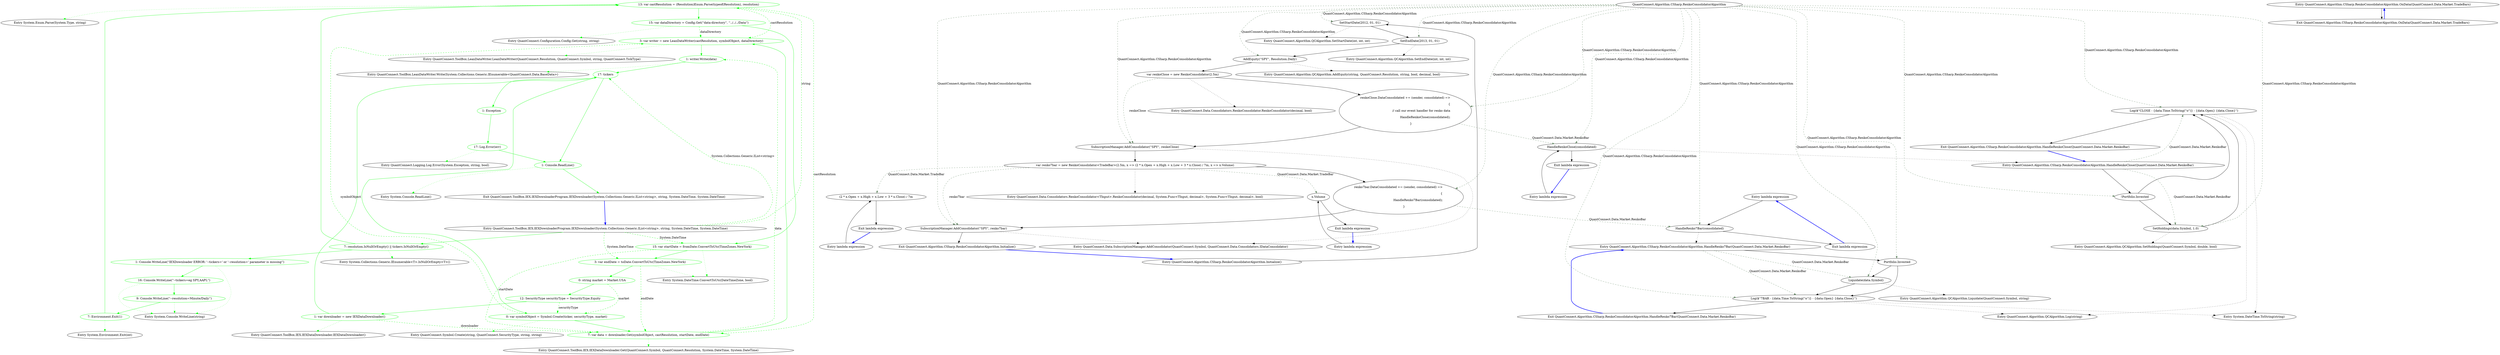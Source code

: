 digraph  {
m2_25 [cluster="System.Enum.Parse(System.Type, string)", file="IEXDownloaderProgram.cs", label="Entry System.Enum.Parse(System.Type, string)", span="0-0"];
m2_33 [cluster="QuantConnect.Logging.Log.Error(System.Exception, string, bool)", file="IEXDownloaderProgram.cs", label="Entry QuantConnect.Logging.Log.Error(System.Exception, string, bool)", span="98-98"];
m2_23 [cluster="System.Console.WriteLine(string)", file="IEXDownloaderProgram.cs", label="Entry System.Console.WriteLine(string)", span="0-0"];
m2_34 [cluster="System.Console.ReadLine()", file="IEXDownloaderProgram.cs", label="Entry System.Console.ReadLine()", span="0-0"];
m2_30 [cluster="QuantConnect.ToolBox.IEX.IEXDataDownloader.Get(QuantConnect.Symbol, QuantConnect.Resolution, System.DateTime, System.DateTime)", file="IEXDownloaderProgram.cs", label="Entry QuantConnect.ToolBox.IEX.IEXDataDownloader.Get(QuantConnect.Symbol, QuantConnect.Resolution, System.DateTime, System.DateTime)", span="48-48"];
m2_31 [cluster="QuantConnect.ToolBox.LeanDataWriter.LeanDataWriter(QuantConnect.Resolution, QuantConnect.Symbol, string, QuantConnect.TickType)", file="IEXDownloaderProgram.cs", label="Entry QuantConnect.ToolBox.LeanDataWriter.LeanDataWriter(QuantConnect.Resolution, QuantConnect.Symbol, string, QuantConnect.TickType)", span="48-48"];
m2_32 [cluster="QuantConnect.ToolBox.LeanDataWriter.Write(System.Collections.Generic.IEnumerable<QuantConnect.Data.BaseData>)", file="IEXDownloaderProgram.cs", label="Entry QuantConnect.ToolBox.LeanDataWriter.Write(System.Collections.Generic.IEnumerable<QuantConnect.Data.BaseData>)", span="73-73"];
m2_28 [cluster="QuantConnect.ToolBox.IEX.IEXDataDownloader.IEXDataDownloader()", file="IEXDownloaderProgram.cs", label="Entry QuantConnect.ToolBox.IEX.IEXDataDownloader.IEXDataDownloader()", span="31-31"];
m2_29 [cluster="QuantConnect.Symbol.Create(string, QuantConnect.SecurityType, string, string)", file="IEXDownloaderProgram.cs", label="Entry QuantConnect.Symbol.Create(string, QuantConnect.SecurityType, string, string)", span="45-45"];
m2_0 [cluster="QuantConnect.ToolBox.IEX.IEXDownloaderProgram.IEXDownloader(System.Collections.Generic.IList<string>, string, System.DateTime, System.DateTime)", file="IEXDownloaderProgram.cs", label="Entry QuantConnect.ToolBox.IEX.IEXDownloaderProgram.IEXDownloader(System.Collections.Generic.IList<string>, string, System.DateTime, System.DateTime)", span="31-31"];
m2_1 [cluster="QuantConnect.ToolBox.IEX.IEXDownloaderProgram.IEXDownloader(System.Collections.Generic.IList<string>, string, System.DateTime, System.DateTime)", color=green, community=0, file="IEXDownloaderProgram.cs", label="7: resolution.IsNullOrEmpty() || tickers.IsNullOrEmpty()", span="33-33"];
m2_2 [cluster="QuantConnect.ToolBox.IEX.IEXDownloaderProgram.IEXDownloader(System.Collections.Generic.IList<string>, string, System.DateTime, System.DateTime)", color=green, community=0, file="IEXDownloaderProgram.cs", label="1: Console.WriteLine(''IEXDownloader ERROR: '--tickers=' or '--resolution=' parameter is missing'')", span="35-35"];
m2_6 [cluster="QuantConnect.ToolBox.IEX.IEXDownloaderProgram.IEXDownloader(System.Collections.Generic.IList<string>, string, System.DateTime, System.DateTime)", color=green, community=0, file="IEXDownloaderProgram.cs", label="13: var castResolution = (Resolution)Enum.Parse(typeof(Resolution), resolution)", span="43-43"];
m2_5 [cluster="QuantConnect.ToolBox.IEX.IEXDownloaderProgram.IEXDownloader(System.Collections.Generic.IList<string>, string, System.DateTime, System.DateTime)", color=green, community=0, file="IEXDownloaderProgram.cs", label="7: Environment.Exit(1)", span="38-38"];
m2_7 [cluster="QuantConnect.ToolBox.IEX.IEXDownloaderProgram.IEXDownloader(System.Collections.Generic.IList<string>, string, System.DateTime, System.DateTime)", color=green, community=0, file="IEXDownloaderProgram.cs", label="15: var dataDirectory = Config.Get(''data-directory'', ''../../../Data'')", span="46-46"];
m2_15 [cluster="QuantConnect.ToolBox.IEX.IEXDownloaderProgram.IEXDownloader(System.Collections.Generic.IList<string>, string, System.DateTime, System.DateTime)", color=green, community=0, file="IEXDownloaderProgram.cs", label="7: var data = downloader.Get(symbolObject, castResolution, startDate, endDate)", span="60-60"];
m2_16 [cluster="QuantConnect.ToolBox.IEX.IEXDownloaderProgram.IEXDownloader(System.Collections.Generic.IList<string>, string, System.DateTime, System.DateTime)", color=green, community=0, file="IEXDownloaderProgram.cs", label="3: var writer = new LeanDataWriter(castResolution, symbolObject, dataDirectory)", span="63-63"];
m2_8 [cluster="QuantConnect.ToolBox.IEX.IEXDownloaderProgram.IEXDownloader(System.Collections.Generic.IList<string>, string, System.DateTime, System.DateTime)", color=green, community=0, file="IEXDownloaderProgram.cs", label="15: var startDate = fromDate.ConvertToUtc(TimeZones.NewYork)", span="47-47"];
m2_9 [cluster="QuantConnect.ToolBox.IEX.IEXDownloaderProgram.IEXDownloader(System.Collections.Generic.IList<string>, string, System.DateTime, System.DateTime)", color=green, community=0, file="IEXDownloaderProgram.cs", label="3: var endDate = toDate.ConvertToUtc(TimeZones.NewYork)", span="48-48"];
m2_10 [cluster="QuantConnect.ToolBox.IEX.IEXDownloaderProgram.IEXDownloader(System.Collections.Generic.IList<string>, string, System.DateTime, System.DateTime)", color=green, community=0, file="IEXDownloaderProgram.cs", label="0: string market = Market.USA", span="51-51"];
m2_13 [cluster="QuantConnect.ToolBox.IEX.IEXDownloaderProgram.IEXDownloader(System.Collections.Generic.IList<string>, string, System.DateTime, System.DateTime)", color=green, community=0, file="IEXDownloaderProgram.cs", label="17: tickers", span="56-56"];
m2_12 [cluster="QuantConnect.ToolBox.IEX.IEXDownloaderProgram.IEXDownloader(System.Collections.Generic.IList<string>, string, System.DateTime, System.DateTime)", color=green, community=0, file="IEXDownloaderProgram.cs", label="1: var downloader = new IEXDataDownloader()", span="54-54"];
m2_17 [cluster="QuantConnect.ToolBox.IEX.IEXDownloaderProgram.IEXDownloader(System.Collections.Generic.IList<string>, string, System.DateTime, System.DateTime)", color=green, community=0, file="IEXDownloaderProgram.cs", label="1: writer.Write(data)", span="64-64"];
m2_14 [cluster="QuantConnect.ToolBox.IEX.IEXDownloaderProgram.IEXDownloader(System.Collections.Generic.IList<string>, string, System.DateTime, System.DateTime)", color=green, community=0, file="IEXDownloaderProgram.cs", label="0: var symbolObject = Symbol.Create(ticker, securityType, market)", span="59-59"];
m2_18 [cluster="QuantConnect.ToolBox.IEX.IEXDownloaderProgram.IEXDownloader(System.Collections.Generic.IList<string>, string, System.DateTime, System.DateTime)", color=green, community=0, file="IEXDownloaderProgram.cs", label="1: Exception", span="68-68"];
m2_20 [cluster="QuantConnect.ToolBox.IEX.IEXDownloaderProgram.IEXDownloader(System.Collections.Generic.IList<string>, string, System.DateTime, System.DateTime)", color=green, community=0, file="IEXDownloaderProgram.cs", label="1: Console.ReadLine()", span="72-72"];
m2_3 [cluster="QuantConnect.ToolBox.IEX.IEXDownloaderProgram.IEXDownloader(System.Collections.Generic.IList<string>, string, System.DateTime, System.DateTime)", color=green, community=0, file="IEXDownloaderProgram.cs", label="16: Console.WriteLine(''--tickers=eg SPY,AAPL'')", span="36-36"];
m2_4 [cluster="QuantConnect.ToolBox.IEX.IEXDownloaderProgram.IEXDownloader(System.Collections.Generic.IList<string>, string, System.DateTime, System.DateTime)", color=green, community=0, file="IEXDownloaderProgram.cs", label="9: Console.WriteLine(''--resolution=Minute/Daily'')", span="37-37"];
m2_11 [cluster="QuantConnect.ToolBox.IEX.IEXDownloaderProgram.IEXDownloader(System.Collections.Generic.IList<string>, string, System.DateTime, System.DateTime)", color=green, community=0, file="IEXDownloaderProgram.cs", label="12: SecurityType securityType = SecurityType.Equity", span="52-52"];
m2_19 [cluster="QuantConnect.ToolBox.IEX.IEXDownloaderProgram.IEXDownloader(System.Collections.Generic.IList<string>, string, System.DateTime, System.DateTime)", color=green, community=0, file="IEXDownloaderProgram.cs", label="17: Log.Error(err)", span="70-70"];
m2_21 [cluster="QuantConnect.ToolBox.IEX.IEXDownloaderProgram.IEXDownloader(System.Collections.Generic.IList<string>, string, System.DateTime, System.DateTime)", file="IEXDownloaderProgram.cs", label="Exit QuantConnect.ToolBox.IEX.IEXDownloaderProgram.IEXDownloader(System.Collections.Generic.IList<string>, string, System.DateTime, System.DateTime)", span="31-31"];
m2_22 [cluster="System.Collections.Generic.IEnumerable<T>.IsNullOrEmpty<T>()", file="IEXDownloaderProgram.cs", label="Entry System.Collections.Generic.IEnumerable<T>.IsNullOrEmpty<T>()", span="118-118"];
m2_27 [cluster="System.DateTime.ConvertToUtc(DateTimeZone, bool)", file="IEXDownloaderProgram.cs", label="Entry System.DateTime.ConvertToUtc(DateTimeZone, bool)", span="619-619"];
m2_24 [cluster="System.Environment.Exit(int)", file="IEXDownloaderProgram.cs", label="Entry System.Environment.Exit(int)", span="0-0"];
m2_26 [cluster="QuantConnect.Configuration.Config.Get(string, string)", file="IEXDownloaderProgram.cs", label="Entry QuantConnect.Configuration.Config.Get(string, string)", span="138-138"];
m4_27 [cluster="lambda expression", file="ToolboxArgumentParser.cs", label="Entry lambda expression", span="61-64"];
m4_18 [cluster="lambda expression", file="ToolboxArgumentParser.cs", label="HandleRenkoClose(consolidated)", span="49-49"];
m4_22 [cluster="lambda expression", file="ToolboxArgumentParser.cs", label="(2 * x.Open + x.High + x.Low + 3 * x.Close) / 7m", span="60-60"];
m4_25 [cluster="lambda expression", file="ToolboxArgumentParser.cs", label="x.Volume", span="60-60"];
m4_28 [cluster="lambda expression", file="ToolboxArgumentParser.cs", label="HandleRenko7Bar(consolidated)", span="63-63"];
m4_17 [cluster="lambda expression", file="ToolboxArgumentParser.cs", label="Entry lambda expression", span="46-50"];
m4_19 [cluster="lambda expression", file="ToolboxArgumentParser.cs", label="Exit lambda expression", span="46-50"];
m4_21 [cluster="lambda expression", file="ToolboxArgumentParser.cs", label="Entry lambda expression", span="60-60"];
m4_23 [cluster="lambda expression", file="ToolboxArgumentParser.cs", label="Exit lambda expression", span="60-60"];
m4_24 [cluster="lambda expression", file="ToolboxArgumentParser.cs", label="Entry lambda expression", span="60-60"];
m4_26 [cluster="lambda expression", file="ToolboxArgumentParser.cs", label="Exit lambda expression", span="60-60"];
m4_29 [cluster="lambda expression", file="ToolboxArgumentParser.cs", label="Exit lambda expression", span="61-64"];
m4_30 [cluster="QuantConnect.Algorithm.CSharp.RenkoConsolidatorAlgorithm.HandleRenko7Bar(QuantConnect.Data.Market.RenkoBar)", file="ToolboxArgumentParser.cs", label="Entry QuantConnect.Algorithm.CSharp.RenkoConsolidatorAlgorithm.HandleRenko7Bar(QuantConnect.Data.Market.RenkoBar)", span="94-94"];
m4_40 [cluster="QuantConnect.Algorithm.CSharp.RenkoConsolidatorAlgorithm.HandleRenko7Bar(QuantConnect.Data.Market.RenkoBar)", file="ToolboxArgumentParser.cs", label="Portfolio.Invested", span="96-96"];
m4_41 [cluster="QuantConnect.Algorithm.CSharp.RenkoConsolidatorAlgorithm.HandleRenko7Bar(QuantConnect.Data.Market.RenkoBar)", file="ToolboxArgumentParser.cs", label="Liquidate(data.Symbol)", span="98-98"];
m4_42 [cluster="QuantConnect.Algorithm.CSharp.RenkoConsolidatorAlgorithm.HandleRenko7Bar(QuantConnect.Data.Market.RenkoBar)", file="ToolboxArgumentParser.cs", label="Log($''7BAR - {data.Time.ToString(''o'')} - {data.Open} {data.Close}'')", span="100-100"];
m4_43 [cluster="QuantConnect.Algorithm.CSharp.RenkoConsolidatorAlgorithm.HandleRenko7Bar(QuantConnect.Data.Market.RenkoBar)", file="ToolboxArgumentParser.cs", label="Exit QuantConnect.Algorithm.CSharp.RenkoConsolidatorAlgorithm.HandleRenko7Bar(QuantConnect.Data.Market.RenkoBar)", span="94-94"];
m4_37 [cluster="QuantConnect.Algorithm.QCAlgorithm.SetHoldings(QuantConnect.Symbol, double, bool)", file="ToolboxArgumentParser.cs", label="Entry QuantConnect.Algorithm.QCAlgorithm.SetHoldings(QuantConnect.Symbol, double, bool)", span="844-844"];
m4_44 [cluster="QuantConnect.Algorithm.QCAlgorithm.Liquidate(QuantConnect.Symbol, string)", file="ToolboxArgumentParser.cs", label="Entry QuantConnect.Algorithm.QCAlgorithm.Liquidate(QuantConnect.Symbol, string)", span="770-770"];
m4_39 [cluster="QuantConnect.Algorithm.QCAlgorithm.Log(string)", file="ToolboxArgumentParser.cs", label="Entry QuantConnect.Algorithm.QCAlgorithm.Log(string)", span="1837-1837"];
m4_20 [cluster="QuantConnect.Algorithm.CSharp.RenkoConsolidatorAlgorithm.HandleRenkoClose(QuantConnect.Data.Market.RenkoBar)", file="ToolboxArgumentParser.cs", label="Entry QuantConnect.Algorithm.CSharp.RenkoConsolidatorAlgorithm.HandleRenkoClose(QuantConnect.Data.Market.RenkoBar)", span="81-81"];
m4_33 [cluster="QuantConnect.Algorithm.CSharp.RenkoConsolidatorAlgorithm.HandleRenkoClose(QuantConnect.Data.Market.RenkoBar)", file="ToolboxArgumentParser.cs", label="!Portfolio.Invested", span="83-83"];
m4_34 [cluster="QuantConnect.Algorithm.CSharp.RenkoConsolidatorAlgorithm.HandleRenkoClose(QuantConnect.Data.Market.RenkoBar)", file="ToolboxArgumentParser.cs", label="SetHoldings(data.Symbol, 1.0)", span="85-85"];
m4_35 [cluster="QuantConnect.Algorithm.CSharp.RenkoConsolidatorAlgorithm.HandleRenkoClose(QuantConnect.Data.Market.RenkoBar)", file="ToolboxArgumentParser.cs", label="Log($''CLOSE - {data.Time.ToString(''o'')} - {data.Open} {data.Close}'')", span="87-87"];
m4_36 [cluster="QuantConnect.Algorithm.CSharp.RenkoConsolidatorAlgorithm.HandleRenkoClose(QuantConnect.Data.Market.RenkoBar)", file="ToolboxArgumentParser.cs", label="Exit QuantConnect.Algorithm.CSharp.RenkoConsolidatorAlgorithm.HandleRenkoClose(QuantConnect.Data.Market.RenkoBar)", span="81-81"];
m4_13 [cluster="QuantConnect.Algorithm.QCAlgorithm.AddEquity(string, QuantConnect.Resolution, string, bool, decimal, bool)", file="ToolboxArgumentParser.cs", label="Entry QuantConnect.Algorithm.QCAlgorithm.AddEquity(string, QuantConnect.Resolution, string, bool, decimal, bool)", span="1453-1453"];
m4_15 [cluster="QuantConnect.Data.SubscriptionManager.AddConsolidator(QuantConnect.Symbol, QuantConnect.Data.Consolidators.IDataConsolidator)", file="ToolboxArgumentParser.cs", label="Entry QuantConnect.Data.SubscriptionManager.AddConsolidator(QuantConnect.Symbol, QuantConnect.Data.Consolidators.IDataConsolidator)", span="162-162"];
m4_38 [cluster="System.DateTime.ToString(string)", file="ToolboxArgumentParser.cs", label="Entry System.DateTime.ToString(string)", span="0-0"];
m4_12 [cluster="QuantConnect.Algorithm.QCAlgorithm.SetEndDate(int, int, int)", file="ToolboxArgumentParser.cs", label="Entry QuantConnect.Algorithm.QCAlgorithm.SetEndDate(int, int, int)", span="1197-1197"];
m4_14 [cluster="QuantConnect.Data.Consolidators.RenkoConsolidator.RenkoConsolidator(decimal, bool)", file="ToolboxArgumentParser.cs", label="Entry QuantConnect.Data.Consolidators.RenkoConsolidator.RenkoConsolidator(decimal, bool)", span="81-81"];
m4_31 [cluster="QuantConnect.Algorithm.CSharp.RenkoConsolidatorAlgorithm.OnData(QuantConnect.Data.Market.TradeBars)", file="ToolboxArgumentParser.cs", label="Entry QuantConnect.Algorithm.CSharp.RenkoConsolidatorAlgorithm.OnData(QuantConnect.Data.Market.TradeBars)", span="73-73"];
m4_32 [cluster="QuantConnect.Algorithm.CSharp.RenkoConsolidatorAlgorithm.OnData(QuantConnect.Data.Market.TradeBars)", file="ToolboxArgumentParser.cs", label="Exit QuantConnect.Algorithm.CSharp.RenkoConsolidatorAlgorithm.OnData(QuantConnect.Data.Market.TradeBars)", span="73-73"];
m4_16 [cluster="QuantConnect.Data.Consolidators.RenkoConsolidator<TInput>.RenkoConsolidator(decimal, System.Func<TInput, decimal>, System.Func<TInput, decimal>, bool)", file="ToolboxArgumentParser.cs", label="Entry QuantConnect.Data.Consolidators.RenkoConsolidator<TInput>.RenkoConsolidator(decimal, System.Func<TInput, decimal>, System.Func<TInput, decimal>, bool)", span="401-401"];
m4_11 [cluster="QuantConnect.Algorithm.QCAlgorithm.SetStartDate(int, int, int)", file="ToolboxArgumentParser.cs", label="Entry QuantConnect.Algorithm.QCAlgorithm.SetStartDate(int, int, int)", span="1172-1172"];
m4_0 [cluster="QuantConnect.Algorithm.CSharp.RenkoConsolidatorAlgorithm.Initialize()", file="ToolboxArgumentParser.cs", label="Entry QuantConnect.Algorithm.CSharp.RenkoConsolidatorAlgorithm.Initialize()", span="34-34"];
m4_1 [cluster="QuantConnect.Algorithm.CSharp.RenkoConsolidatorAlgorithm.Initialize()", file="ToolboxArgumentParser.cs", label="SetStartDate(2012, 01, 01)", span="36-36"];
m4_2 [cluster="QuantConnect.Algorithm.CSharp.RenkoConsolidatorAlgorithm.Initialize()", file="ToolboxArgumentParser.cs", label="SetEndDate(2013, 01, 01)", span="37-37"];
m4_3 [cluster="QuantConnect.Algorithm.CSharp.RenkoConsolidatorAlgorithm.Initialize()", file="ToolboxArgumentParser.cs", label="AddEquity(''SPY'', Resolution.Daily)", span="39-39"];
m4_4 [cluster="QuantConnect.Algorithm.CSharp.RenkoConsolidatorAlgorithm.Initialize()", file="ToolboxArgumentParser.cs", label="var renkoClose = new RenkoConsolidator(2.5m)", span="45-45"];
m4_5 [cluster="QuantConnect.Algorithm.CSharp.RenkoConsolidatorAlgorithm.Initialize()", file="ToolboxArgumentParser.cs", label="renkoClose.DataConsolidated += (sender, consolidated) =>\r\n            {\r\n                // call our event handler for renko data\r\n                HandleRenkoClose(consolidated);\r\n            }", span="46-50"];
m4_6 [cluster="QuantConnect.Algorithm.CSharp.RenkoConsolidatorAlgorithm.Initialize()", file="ToolboxArgumentParser.cs", label="SubscriptionManager.AddConsolidator(''SPY'', renkoClose)", span="53-53"];
m4_7 [cluster="QuantConnect.Algorithm.CSharp.RenkoConsolidatorAlgorithm.Initialize()", file="ToolboxArgumentParser.cs", label="var renko7bar = new RenkoConsolidator<TradeBar>(2.5m, x => (2 * x.Open + x.High + x.Low + 3 * x.Close) / 7m, x => x.Volume)", span="60-60"];
m4_8 [cluster="QuantConnect.Algorithm.CSharp.RenkoConsolidatorAlgorithm.Initialize()", file="ToolboxArgumentParser.cs", label="renko7bar.DataConsolidated += (sender, consolidated) =>\r\n            {\r\n                HandleRenko7Bar(consolidated);\r\n            }", span="61-64"];
m4_9 [cluster="QuantConnect.Algorithm.CSharp.RenkoConsolidatorAlgorithm.Initialize()", file="ToolboxArgumentParser.cs", label="SubscriptionManager.AddConsolidator(''SPY'', renko7bar)", span="67-67"];
m4_10 [cluster="QuantConnect.Algorithm.CSharp.RenkoConsolidatorAlgorithm.Initialize()", file="ToolboxArgumentParser.cs", label="Exit QuantConnect.Algorithm.CSharp.RenkoConsolidatorAlgorithm.Initialize()", span="34-34"];
m4_45 [file="ToolboxArgumentParser.cs", label="QuantConnect.Algorithm.CSharp.RenkoConsolidatorAlgorithm", span=""];
m2_0 -> m2_1  [color=green, key=0, style=solid];
m2_0 -> m2_6  [color=green, key=1, label=string, style=dashed];
m2_0 -> m2_8  [color=green, key=1, label="System.DateTime", style=dashed];
m2_0 -> m2_9  [color=green, key=1, label="System.DateTime", style=dashed];
m2_0 -> m2_13  [color=green, key=1, label="System.Collections.Generic.IList<string>", style=dashed];
m2_1 -> m2_2  [color=green, key=0, style=solid];
m2_1 -> m2_6  [color=green, key=0, style=solid];
m2_1 -> m2_22  [color=green, key=2, style=dotted];
m2_2 -> m2_3  [color=green, key=0, style=solid];
m2_2 -> m2_23  [color=green, key=2, style=dotted];
m2_6 -> m2_7  [color=green, key=0, style=solid];
m2_6 -> m2_25  [color=green, key=2, style=dotted];
m2_6 -> m2_15  [color=green, key=1, label=castResolution, style=dashed];
m2_6 -> m2_16  [color=green, key=1, label=castResolution, style=dashed];
m2_5 -> m2_6  [color=green, key=0, style=solid];
m2_5 -> m2_24  [color=green, key=2, style=dotted];
m2_7 -> m2_8  [color=green, key=0, style=solid];
m2_7 -> m2_26  [color=green, key=2, style=dotted];
m2_7 -> m2_16  [color=green, key=1, label=dataDirectory, style=dashed];
m2_15 -> m2_16  [color=green, key=0, style=solid];
m2_15 -> m2_30  [color=green, key=2, style=dotted];
m2_15 -> m2_17  [color=green, key=1, label=data, style=dashed];
m2_16 -> m2_17  [color=green, key=0, style=solid];
m2_16 -> m2_31  [color=green, key=2, style=dotted];
m2_8 -> m2_9  [color=green, key=0, style=solid];
m2_8 -> m2_27  [color=green, key=2, style=dotted];
m2_8 -> m2_15  [color=green, key=1, label=startDate, style=dashed];
m2_9 -> m2_10  [color=green, key=0, style=solid];
m2_9 -> m2_27  [color=green, key=2, style=dotted];
m2_9 -> m2_15  [color=green, key=1, label=endDate, style=dashed];
m2_10 -> m2_11  [color=green, key=0, style=solid];
m2_10 -> m2_14  [color=green, key=1, label=market, style=dashed];
m2_13 -> m2_14  [color=green, key=0, style=solid];
m2_13 -> m2_18  [color=green, key=0, style=solid];
m2_13 -> m2_20  [color=green, key=0, style=solid];
m2_12 -> m2_13  [color=green, key=0, style=solid];
m2_12 -> m2_15  [color=green, key=1, label=downloader, style=dashed];
m2_12 -> m2_28  [color=green, key=2, style=dotted];
m2_17 -> m2_13  [color=green, key=0, style=solid];
m2_17 -> m2_32  [color=green, key=2, style=dotted];
m2_14 -> m2_15  [color=green, key=0, style=solid];
m2_14 -> m2_16  [color=green, key=1, label=symbolObject, style=dashed];
m2_14 -> m2_29  [color=green, key=2, style=dotted];
m2_18 -> m2_19  [color=green, key=0, style=solid];
m2_20 -> m2_21  [color=green, key=0, style=solid];
m2_20 -> m2_34  [color=green, key=2, style=dotted];
m2_3 -> m2_4  [color=green, key=0, style=solid];
m2_3 -> m2_23  [color=green, key=2, style=dotted];
m2_4 -> m2_5  [color=green, key=0, style=solid];
m2_4 -> m2_23  [color=green, key=2, style=dotted];
m2_11 -> m2_12  [color=green, key=0, style=solid];
m2_11 -> m2_14  [color=green, key=1, label=securityType, style=dashed];
m2_19 -> m2_20  [color=green, key=0, style=solid];
m2_19 -> m2_33  [color=green, key=2, style=dotted];
m2_21 -> m2_0  [color=blue, key=0, style=bold];
m4_27 -> m4_28  [key=0, style=solid];
m4_18 -> m4_19  [key=0, style=solid];
m4_18 -> m4_20  [key=2, style=dotted];
m4_22 -> m4_23  [key=0, style=solid];
m4_25 -> m4_26  [key=0, style=solid];
m4_28 -> m4_29  [key=0, style=solid];
m4_28 -> m4_30  [key=2, style=dotted];
m4_17 -> m4_18  [key=0, style=solid];
m4_19 -> m4_17  [color=blue, key=0, style=bold];
m4_21 -> m4_22  [key=0, style=solid];
m4_23 -> m4_21  [color=blue, key=0, style=bold];
m4_24 -> m4_25  [key=0, style=solid];
m4_26 -> m4_24  [color=blue, key=0, style=bold];
m4_29 -> m4_27  [color=blue, key=0, style=bold];
m4_30 -> m4_40  [key=0, style=solid];
m4_30 -> m4_41  [color=darkseagreen4, key=1, label="QuantConnect.Data.Market.RenkoBar", style=dashed];
m4_30 -> m4_42  [color=darkseagreen4, key=1, label="QuantConnect.Data.Market.RenkoBar", style=dashed];
m4_40 -> m4_41  [key=0, style=solid];
m4_40 -> m4_42  [key=0, style=solid];
m4_41 -> m4_42  [key=0, style=solid];
m4_41 -> m4_44  [key=2, style=dotted];
m4_42 -> m4_43  [key=0, style=solid];
m4_42 -> m4_38  [key=2, style=dotted];
m4_42 -> m4_39  [key=2, style=dotted];
m4_43 -> m4_30  [color=blue, key=0, style=bold];
m4_20 -> m4_33  [key=0, style=solid];
m4_20 -> m4_34  [color=darkseagreen4, key=1, label="QuantConnect.Data.Market.RenkoBar", style=dashed];
m4_20 -> m4_35  [color=darkseagreen4, key=1, label="QuantConnect.Data.Market.RenkoBar", style=dashed];
m4_33 -> m4_34  [key=0, style=solid];
m4_33 -> m4_35  [key=0, style=solid];
m4_34 -> m4_35  [key=0, style=solid];
m4_34 -> m4_37  [key=2, style=dotted];
m4_35 -> m4_36  [key=0, style=solid];
m4_35 -> m4_38  [key=2, style=dotted];
m4_35 -> m4_39  [key=2, style=dotted];
m4_36 -> m4_20  [color=blue, key=0, style=bold];
m4_31 -> m4_32  [key=0, style=solid];
m4_32 -> m4_31  [color=blue, key=0, style=bold];
m4_0 -> m4_1  [key=0, style=solid];
m4_1 -> m4_2  [key=0, style=solid];
m4_1 -> m4_11  [key=2, style=dotted];
m4_2 -> m4_3  [key=0, style=solid];
m4_2 -> m4_12  [key=2, style=dotted];
m4_3 -> m4_4  [key=0, style=solid];
m4_3 -> m4_13  [key=2, style=dotted];
m4_4 -> m4_5  [key=0, style=solid];
m4_4 -> m4_14  [key=2, style=dotted];
m4_4 -> m4_6  [color=darkseagreen4, key=1, label=renkoClose, style=dashed];
m4_5 -> m4_6  [key=0, style=solid];
m4_5 -> m4_18  [color=darkseagreen4, key=1, label="QuantConnect.Data.Market.RenkoBar", style=dashed];
m4_6 -> m4_7  [key=0, style=solid];
m4_6 -> m4_15  [key=2, style=dotted];
m4_7 -> m4_8  [key=0, style=solid];
m4_7 -> m4_16  [key=2, style=dotted];
m4_7 -> m4_22  [color=darkseagreen4, key=1, label="QuantConnect.Data.Market.TradeBar", style=dashed];
m4_7 -> m4_25  [color=darkseagreen4, key=1, label="QuantConnect.Data.Market.TradeBar", style=dashed];
m4_7 -> m4_9  [color=darkseagreen4, key=1, label=renko7bar, style=dashed];
m4_8 -> m4_9  [key=0, style=solid];
m4_8 -> m4_28  [color=darkseagreen4, key=1, label="QuantConnect.Data.Market.RenkoBar", style=dashed];
m4_9 -> m4_10  [key=0, style=solid];
m4_9 -> m4_15  [key=2, style=dotted];
m4_10 -> m4_0  [color=blue, key=0, style=bold];
m4_45 -> m4_1  [color=darkseagreen4, key=1, label="QuantConnect.Algorithm.CSharp.RenkoConsolidatorAlgorithm", style=dashed];
m4_45 -> m4_2  [color=darkseagreen4, key=1, label="QuantConnect.Algorithm.CSharp.RenkoConsolidatorAlgorithm", style=dashed];
m4_45 -> m4_3  [color=darkseagreen4, key=1, label="QuantConnect.Algorithm.CSharp.RenkoConsolidatorAlgorithm", style=dashed];
m4_45 -> m4_5  [color=darkseagreen4, key=1, label="QuantConnect.Algorithm.CSharp.RenkoConsolidatorAlgorithm", style=dashed];
m4_45 -> m4_18  [color=darkseagreen4, key=1, label="QuantConnect.Algorithm.CSharp.RenkoConsolidatorAlgorithm", style=dashed];
m4_45 -> m4_6  [color=darkseagreen4, key=1, label="QuantConnect.Algorithm.CSharp.RenkoConsolidatorAlgorithm", style=dashed];
m4_45 -> m4_8  [color=darkseagreen4, key=1, label="QuantConnect.Algorithm.CSharp.RenkoConsolidatorAlgorithm", style=dashed];
m4_45 -> m4_28  [color=darkseagreen4, key=1, label="QuantConnect.Algorithm.CSharp.RenkoConsolidatorAlgorithm", style=dashed];
m4_45 -> m4_9  [color=darkseagreen4, key=1, label="QuantConnect.Algorithm.CSharp.RenkoConsolidatorAlgorithm", style=dashed];
m4_45 -> m4_33  [color=darkseagreen4, key=1, label="QuantConnect.Algorithm.CSharp.RenkoConsolidatorAlgorithm", style=dashed];
m4_45 -> m4_34  [color=darkseagreen4, key=1, label="QuantConnect.Algorithm.CSharp.RenkoConsolidatorAlgorithm", style=dashed];
m4_45 -> m4_35  [color=darkseagreen4, key=1, label="QuantConnect.Algorithm.CSharp.RenkoConsolidatorAlgorithm", style=dashed];
m4_45 -> m4_40  [color=darkseagreen4, key=1, label="QuantConnect.Algorithm.CSharp.RenkoConsolidatorAlgorithm", style=dashed];
m4_45 -> m4_41  [color=darkseagreen4, key=1, label="QuantConnect.Algorithm.CSharp.RenkoConsolidatorAlgorithm", style=dashed];
m4_45 -> m4_42  [color=darkseagreen4, key=1, label="QuantConnect.Algorithm.CSharp.RenkoConsolidatorAlgorithm", style=dashed];
}
